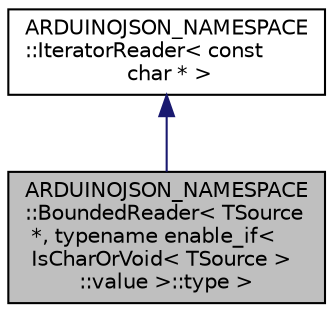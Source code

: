 digraph "ARDUINOJSON_NAMESPACE::BoundedReader&lt; TSource *, typename enable_if&lt; IsCharOrVoid&lt; TSource &gt;::value &gt;::type &gt;"
{
 // LATEX_PDF_SIZE
  edge [fontname="Helvetica",fontsize="10",labelfontname="Helvetica",labelfontsize="10"];
  node [fontname="Helvetica",fontsize="10",shape=record];
  Node1 [label="ARDUINOJSON_NAMESPACE\l::BoundedReader\< TSource\l *, typename enable_if\<\l IsCharOrVoid\< TSource \>\l::value \>::type \>",height=0.2,width=0.4,color="black", fillcolor="grey75", style="filled", fontcolor="black",tooltip=" "];
  Node2 -> Node1 [dir="back",color="midnightblue",fontsize="10",style="solid",fontname="Helvetica"];
  Node2 [label="ARDUINOJSON_NAMESPACE\l::IteratorReader\< const\l char * \>",height=0.2,width=0.4,color="black", fillcolor="white", style="filled",URL="$classARDUINOJSON__NAMESPACE_1_1IteratorReader.html",tooltip=" "];
}
